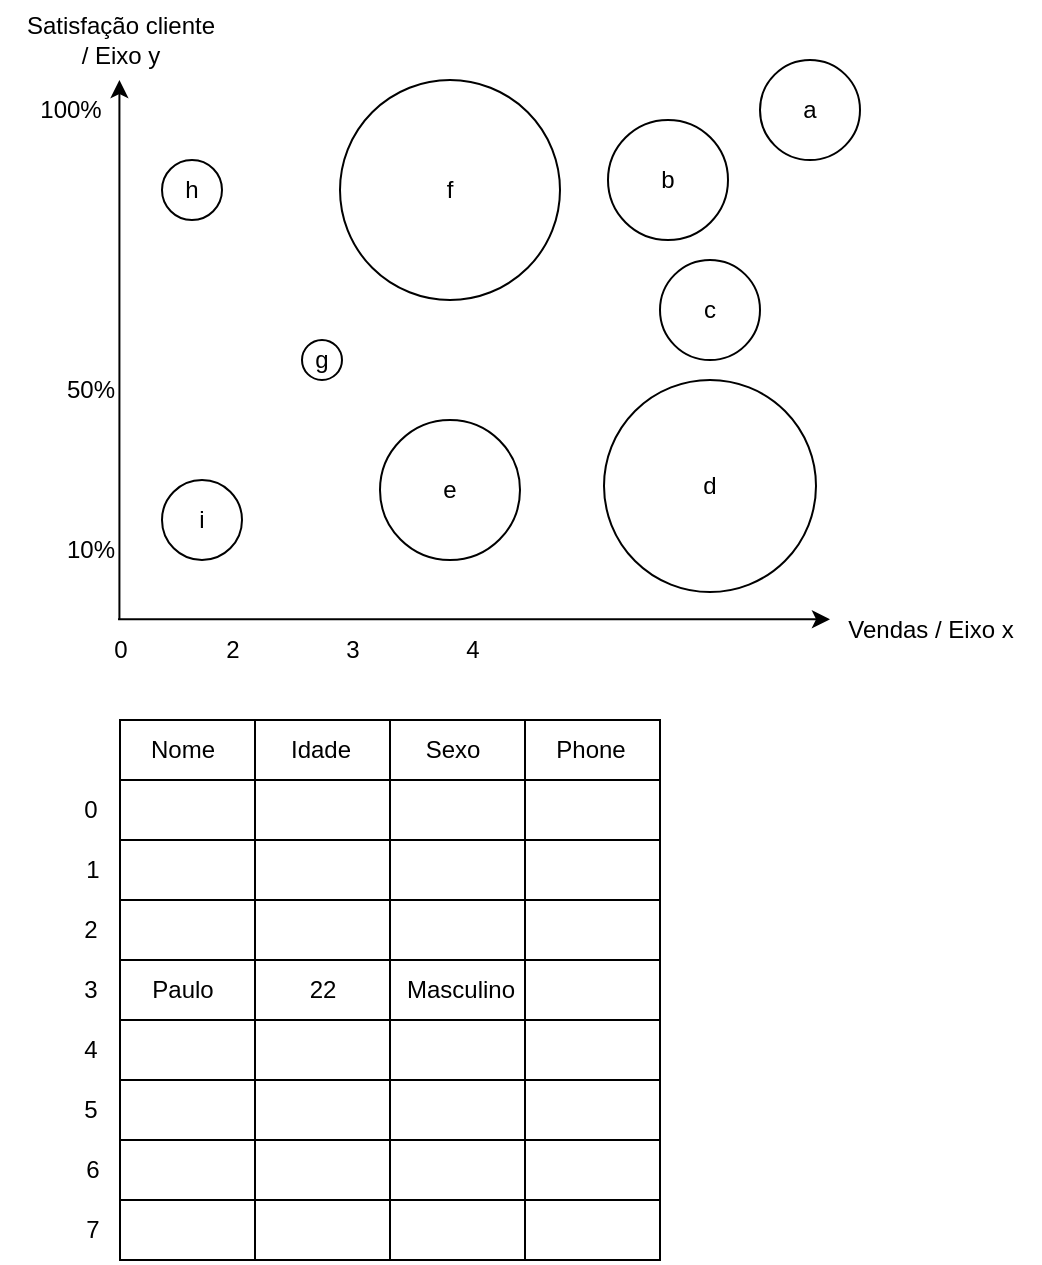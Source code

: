 <mxfile>
    <diagram id="PrFtSh3WcAJ4kac1CcQQ" name="Page-1">
        <mxGraphModel dx="739" dy="328" grid="1" gridSize="10" guides="1" tooltips="1" connect="1" arrows="1" fold="1" page="1" pageScale="1" pageWidth="827" pageHeight="1169" math="0" shadow="0">
            <root>
                <mxCell id="0"/>
                <mxCell id="1" parent="0"/>
                <mxCell id="5" value="" style="endArrow=classic;html=1;exitX=0.468;exitY=-0.012;exitDx=0;exitDy=0;exitPerimeter=0;" edge="1" parent="1" source="6">
                    <mxGeometry width="50" height="50" relative="1" as="geometry">
                        <mxPoint x="175" y="440" as="sourcePoint"/>
                        <mxPoint x="525" y="439.64" as="targetPoint"/>
                    </mxGeometry>
                </mxCell>
                <mxCell id="6" value="0" style="text;html=1;align=center;verticalAlign=middle;resizable=0;points=[];autosize=1;strokeColor=none;fillColor=none;" vertex="1" parent="1">
                    <mxGeometry x="155" y="440" width="30" height="30" as="geometry"/>
                </mxCell>
                <mxCell id="7" value="2" style="text;html=1;align=center;verticalAlign=middle;resizable=0;points=[];autosize=1;strokeColor=none;fillColor=none;" vertex="1" parent="1">
                    <mxGeometry x="211" y="440" width="30" height="30" as="geometry"/>
                </mxCell>
                <mxCell id="8" value="3" style="text;html=1;align=center;verticalAlign=middle;resizable=0;points=[];autosize=1;strokeColor=none;fillColor=none;" vertex="1" parent="1">
                    <mxGeometry x="271" y="440" width="30" height="30" as="geometry"/>
                </mxCell>
                <mxCell id="9" value="4" style="text;html=1;align=center;verticalAlign=middle;resizable=0;points=[];autosize=1;strokeColor=none;fillColor=none;" vertex="1" parent="1">
                    <mxGeometry x="331" y="440" width="30" height="30" as="geometry"/>
                </mxCell>
                <mxCell id="10" value="Vendas / Eixo x" style="text;html=1;align=center;verticalAlign=middle;resizable=0;points=[];autosize=1;strokeColor=none;fillColor=none;" vertex="1" parent="1">
                    <mxGeometry x="520" y="430" width="110" height="30" as="geometry"/>
                </mxCell>
                <mxCell id="11" value="" style="endArrow=classic;html=1;" edge="1" parent="1">
                    <mxGeometry width="50" height="50" relative="1" as="geometry">
                        <mxPoint x="169.71" y="440" as="sourcePoint"/>
                        <mxPoint x="169.71" y="170" as="targetPoint"/>
                    </mxGeometry>
                </mxCell>
                <mxCell id="12" value="Satisfação cliente &lt;br&gt;/ Eixo y" style="text;html=1;align=center;verticalAlign=middle;resizable=0;points=[];autosize=1;strokeColor=none;fillColor=none;" vertex="1" parent="1">
                    <mxGeometry x="110" y="130" width="120" height="40" as="geometry"/>
                </mxCell>
                <mxCell id="14" value="10%" style="text;html=1;align=center;verticalAlign=middle;resizable=0;points=[];autosize=1;strokeColor=none;fillColor=none;" vertex="1" parent="1">
                    <mxGeometry x="130" y="390" width="50" height="30" as="geometry"/>
                </mxCell>
                <mxCell id="15" value="50%" style="text;html=1;align=center;verticalAlign=middle;resizable=0;points=[];autosize=1;strokeColor=none;fillColor=none;" vertex="1" parent="1">
                    <mxGeometry x="130" y="310" width="50" height="30" as="geometry"/>
                </mxCell>
                <mxCell id="16" value="100%" style="text;html=1;align=center;verticalAlign=middle;resizable=0;points=[];autosize=1;strokeColor=none;fillColor=none;" vertex="1" parent="1">
                    <mxGeometry x="120" y="170" width="50" height="30" as="geometry"/>
                </mxCell>
                <mxCell id="17" value="a" style="ellipse;whiteSpace=wrap;html=1;aspect=fixed;" vertex="1" parent="1">
                    <mxGeometry x="490" y="160" width="50" height="50" as="geometry"/>
                </mxCell>
                <mxCell id="19" value="b" style="ellipse;whiteSpace=wrap;html=1;aspect=fixed;" vertex="1" parent="1">
                    <mxGeometry x="414" y="190" width="60" height="60" as="geometry"/>
                </mxCell>
                <mxCell id="20" value="c" style="ellipse;whiteSpace=wrap;html=1;aspect=fixed;" vertex="1" parent="1">
                    <mxGeometry x="440" y="260" width="50" height="50" as="geometry"/>
                </mxCell>
                <mxCell id="21" value="f" style="ellipse;whiteSpace=wrap;html=1;aspect=fixed;" vertex="1" parent="1">
                    <mxGeometry x="280" y="170" width="110" height="110" as="geometry"/>
                </mxCell>
                <mxCell id="22" value="g" style="ellipse;whiteSpace=wrap;html=1;aspect=fixed;" vertex="1" parent="1">
                    <mxGeometry x="261" y="300" width="20" height="20" as="geometry"/>
                </mxCell>
                <mxCell id="23" value="i" style="ellipse;whiteSpace=wrap;html=1;aspect=fixed;" vertex="1" parent="1">
                    <mxGeometry x="191" y="370" width="40" height="40" as="geometry"/>
                </mxCell>
                <mxCell id="24" value="h" style="ellipse;whiteSpace=wrap;html=1;aspect=fixed;" vertex="1" parent="1">
                    <mxGeometry x="191" y="210" width="30" height="30" as="geometry"/>
                </mxCell>
                <mxCell id="25" value="e" style="ellipse;whiteSpace=wrap;html=1;aspect=fixed;" vertex="1" parent="1">
                    <mxGeometry x="300" y="340" width="70" height="70" as="geometry"/>
                </mxCell>
                <mxCell id="26" value="d" style="ellipse;whiteSpace=wrap;html=1;aspect=fixed;" vertex="1" parent="1">
                    <mxGeometry x="412" y="320" width="106" height="106" as="geometry"/>
                </mxCell>
                <mxCell id="27" value="" style="rounded=0;whiteSpace=wrap;html=1;" vertex="1" parent="1">
                    <mxGeometry x="170" y="490" width="270" height="270" as="geometry"/>
                </mxCell>
                <mxCell id="28" value="" style="rounded=0;whiteSpace=wrap;html=1;" vertex="1" parent="1">
                    <mxGeometry x="170" y="490" width="270" height="30" as="geometry"/>
                </mxCell>
                <mxCell id="29" value="" style="rounded=0;whiteSpace=wrap;html=1;" vertex="1" parent="1">
                    <mxGeometry x="170" y="520" width="270" height="30" as="geometry"/>
                </mxCell>
                <mxCell id="30" value="" style="rounded=0;whiteSpace=wrap;html=1;" vertex="1" parent="1">
                    <mxGeometry x="170" y="550" width="270" height="30" as="geometry"/>
                </mxCell>
                <mxCell id="31" value="" style="rounded=0;whiteSpace=wrap;html=1;" vertex="1" parent="1">
                    <mxGeometry x="170" y="580" width="270" height="30" as="geometry"/>
                </mxCell>
                <mxCell id="32" value="" style="rounded=0;whiteSpace=wrap;html=1;" vertex="1" parent="1">
                    <mxGeometry x="170" y="610" width="270" height="30" as="geometry"/>
                </mxCell>
                <mxCell id="33" value="" style="rounded=0;whiteSpace=wrap;html=1;" vertex="1" parent="1">
                    <mxGeometry x="170" y="640" width="270" height="30" as="geometry"/>
                </mxCell>
                <mxCell id="34" value="" style="rounded=0;whiteSpace=wrap;html=1;" vertex="1" parent="1">
                    <mxGeometry x="170" y="670" width="270" height="30" as="geometry"/>
                </mxCell>
                <mxCell id="35" value="" style="rounded=0;whiteSpace=wrap;html=1;" vertex="1" parent="1">
                    <mxGeometry x="170" y="700" width="270" height="30" as="geometry"/>
                </mxCell>
                <mxCell id="36" value="" style="rounded=0;whiteSpace=wrap;html=1;" vertex="1" parent="1">
                    <mxGeometry x="170" y="730" width="270" height="30" as="geometry"/>
                </mxCell>
                <mxCell id="38" value="" style="endArrow=none;html=1;entryX=0.25;entryY=0;entryDx=0;entryDy=0;exitX=0.25;exitY=1;exitDx=0;exitDy=0;" edge="1" parent="1" source="36" target="28">
                    <mxGeometry width="50" height="50" relative="1" as="geometry">
                        <mxPoint x="380" y="670" as="sourcePoint"/>
                        <mxPoint x="430" y="620" as="targetPoint"/>
                    </mxGeometry>
                </mxCell>
                <mxCell id="39" value="" style="endArrow=none;html=1;exitX=0.5;exitY=1;exitDx=0;exitDy=0;entryX=0.5;entryY=0;entryDx=0;entryDy=0;" edge="1" parent="1" source="36" target="28">
                    <mxGeometry width="50" height="50" relative="1" as="geometry">
                        <mxPoint x="320" y="760" as="sourcePoint"/>
                        <mxPoint x="320" y="490" as="targetPoint"/>
                    </mxGeometry>
                </mxCell>
                <mxCell id="40" value="" style="endArrow=none;html=1;exitX=0.75;exitY=1;exitDx=0;exitDy=0;entryX=0.75;entryY=0;entryDx=0;entryDy=0;" edge="1" parent="1" source="36" target="28">
                    <mxGeometry width="50" height="50" relative="1" as="geometry">
                        <mxPoint x="315" y="770" as="sourcePoint"/>
                        <mxPoint x="315" y="500" as="targetPoint"/>
                    </mxGeometry>
                </mxCell>
                <mxCell id="41" value="Nome" style="text;html=1;align=center;verticalAlign=middle;resizable=0;points=[];autosize=1;strokeColor=none;fillColor=none;" vertex="1" parent="1">
                    <mxGeometry x="171" y="490" width="60" height="30" as="geometry"/>
                </mxCell>
                <mxCell id="42" value="Idade" style="text;html=1;align=center;verticalAlign=middle;resizable=0;points=[];autosize=1;strokeColor=none;fillColor=none;" vertex="1" parent="1">
                    <mxGeometry x="245" y="490" width="50" height="30" as="geometry"/>
                </mxCell>
                <mxCell id="43" value="Sexo" style="text;html=1;align=center;verticalAlign=middle;resizable=0;points=[];autosize=1;strokeColor=none;fillColor=none;" vertex="1" parent="1">
                    <mxGeometry x="311" y="490" width="50" height="30" as="geometry"/>
                </mxCell>
                <mxCell id="44" value="Phone" style="text;html=1;align=center;verticalAlign=middle;resizable=0;points=[];autosize=1;strokeColor=none;fillColor=none;" vertex="1" parent="1">
                    <mxGeometry x="375" y="490" width="60" height="30" as="geometry"/>
                </mxCell>
                <mxCell id="45" value="0" style="text;html=1;align=center;verticalAlign=middle;resizable=0;points=[];autosize=1;strokeColor=none;fillColor=none;" vertex="1" parent="1">
                    <mxGeometry x="140" y="520" width="30" height="30" as="geometry"/>
                </mxCell>
                <mxCell id="46" value="1" style="text;html=1;align=center;verticalAlign=middle;resizable=0;points=[];autosize=1;strokeColor=none;fillColor=none;" vertex="1" parent="1">
                    <mxGeometry x="141" y="550" width="30" height="30" as="geometry"/>
                </mxCell>
                <mxCell id="47" value="2" style="text;html=1;align=center;verticalAlign=middle;resizable=0;points=[];autosize=1;strokeColor=none;fillColor=none;" vertex="1" parent="1">
                    <mxGeometry x="140" y="580" width="30" height="30" as="geometry"/>
                </mxCell>
                <mxCell id="48" value="3" style="text;html=1;align=center;verticalAlign=middle;resizable=0;points=[];autosize=1;strokeColor=none;fillColor=none;" vertex="1" parent="1">
                    <mxGeometry x="140" y="610" width="30" height="30" as="geometry"/>
                </mxCell>
                <mxCell id="49" value="4" style="text;html=1;align=center;verticalAlign=middle;resizable=0;points=[];autosize=1;strokeColor=none;fillColor=none;" vertex="1" parent="1">
                    <mxGeometry x="140" y="640" width="30" height="30" as="geometry"/>
                </mxCell>
                <mxCell id="50" value="5" style="text;html=1;align=center;verticalAlign=middle;resizable=0;points=[];autosize=1;strokeColor=none;fillColor=none;" vertex="1" parent="1">
                    <mxGeometry x="140" y="670" width="30" height="30" as="geometry"/>
                </mxCell>
                <mxCell id="51" value="6" style="text;html=1;align=center;verticalAlign=middle;resizable=0;points=[];autosize=1;strokeColor=none;fillColor=none;" vertex="1" parent="1">
                    <mxGeometry x="141" y="700" width="30" height="30" as="geometry"/>
                </mxCell>
                <mxCell id="52" value="7" style="text;html=1;align=center;verticalAlign=middle;resizable=0;points=[];autosize=1;strokeColor=none;fillColor=none;" vertex="1" parent="1">
                    <mxGeometry x="141" y="730" width="30" height="30" as="geometry"/>
                </mxCell>
                <mxCell id="53" value="Paulo" style="text;html=1;align=center;verticalAlign=middle;resizable=0;points=[];autosize=1;strokeColor=none;fillColor=none;" vertex="1" parent="1">
                    <mxGeometry x="176" y="610" width="50" height="30" as="geometry"/>
                </mxCell>
                <mxCell id="54" value="Masculino" style="text;html=1;align=center;verticalAlign=middle;resizable=0;points=[];autosize=1;strokeColor=none;fillColor=none;" vertex="1" parent="1">
                    <mxGeometry x="300" y="610" width="80" height="30" as="geometry"/>
                </mxCell>
                <mxCell id="55" value="22" style="text;html=1;align=center;verticalAlign=middle;resizable=0;points=[];autosize=1;strokeColor=none;fillColor=none;" vertex="1" parent="1">
                    <mxGeometry x="251" y="610" width="40" height="30" as="geometry"/>
                </mxCell>
            </root>
        </mxGraphModel>
    </diagram>
</mxfile>